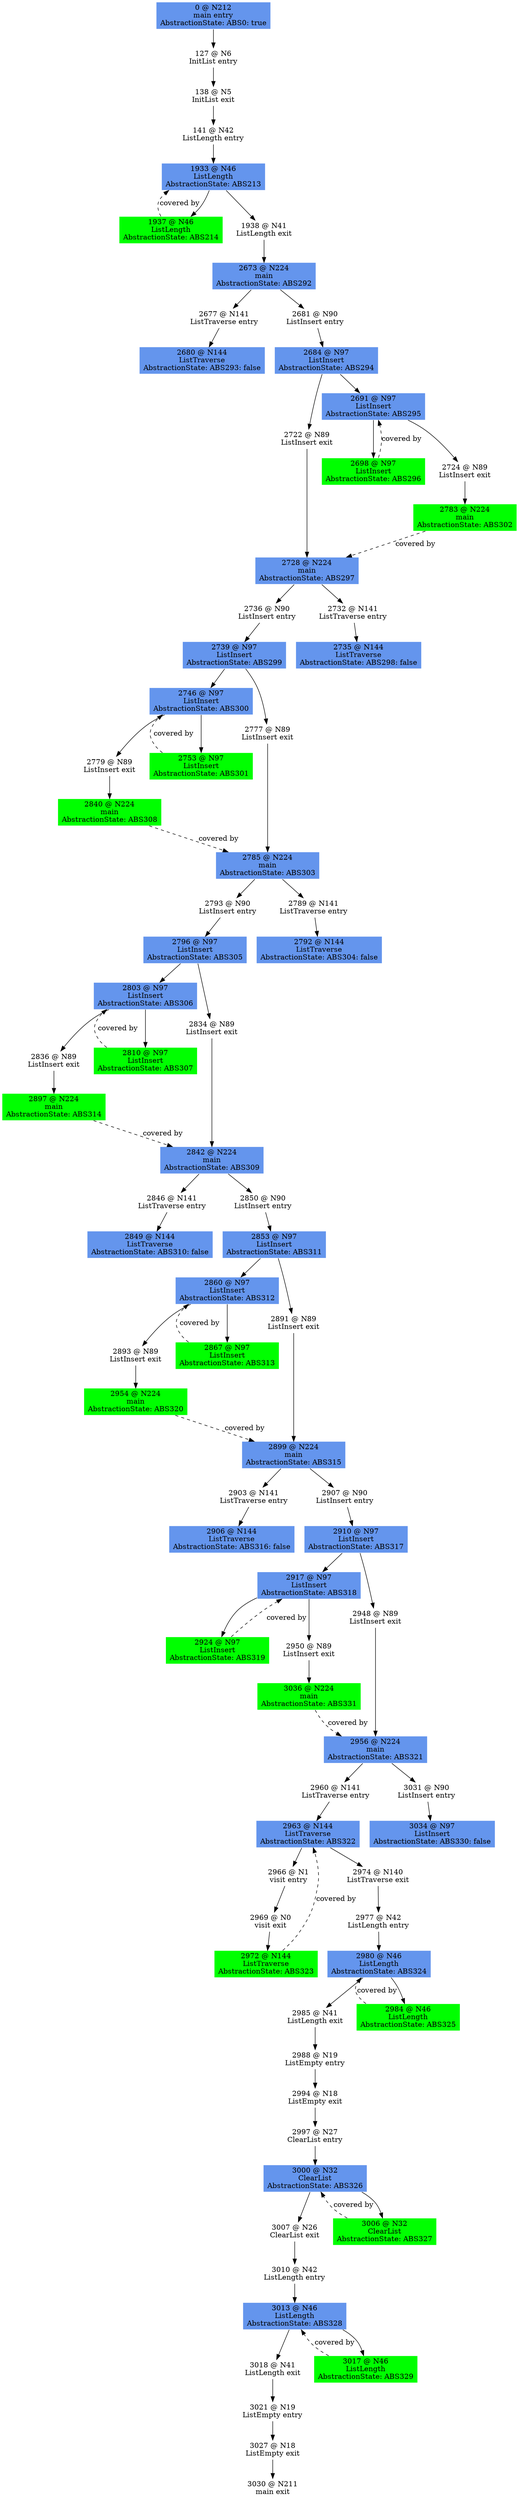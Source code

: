 digraph ARG {
node [style="filled" shape="box" color="white"]
0 [fillcolor="cornflowerblue" label="0 @ N212\nmain entry\nAbstractionState: ABS0: true\n" id="0"]
127 [label="127 @ N6\nInitList entry\n" id="127"]
138 [label="138 @ N5\nInitList exit\n" id="138"]
141 [label="141 @ N42\nListLength entry\n" id="141"]
1933 [fillcolor="cornflowerblue" label="1933 @ N46\nListLength\nAbstractionState: ABS213\n" id="1933"]
1937 [fillcolor="green" label="1937 @ N46\nListLength\nAbstractionState: ABS214\n" id="1937"]
1938 [label="1938 @ N41\nListLength exit\n" id="1938"]
2673 [fillcolor="cornflowerblue" label="2673 @ N224\nmain\nAbstractionState: ABS292\n" id="2673"]
2677 [label="2677 @ N141\nListTraverse entry\n" id="2677"]
2680 [fillcolor="cornflowerblue" label="2680 @ N144\nListTraverse\nAbstractionState: ABS293: false\n" id="2680"]
2681 [label="2681 @ N90\nListInsert entry\n" id="2681"]
2684 [fillcolor="cornflowerblue" label="2684 @ N97\nListInsert\nAbstractionState: ABS294\n" id="2684"]
2722 [label="2722 @ N89\nListInsert exit\n" id="2722"]
2728 [fillcolor="cornflowerblue" label="2728 @ N224\nmain\nAbstractionState: ABS297\n" id="2728"]
2736 [label="2736 @ N90\nListInsert entry\n" id="2736"]
2739 [fillcolor="cornflowerblue" label="2739 @ N97\nListInsert\nAbstractionState: ABS299\n" id="2739"]
2746 [fillcolor="cornflowerblue" label="2746 @ N97\nListInsert\nAbstractionState: ABS300\n" id="2746"]
2753 [fillcolor="green" label="2753 @ N97\nListInsert\nAbstractionState: ABS301\n" id="2753"]
2779 [label="2779 @ N89\nListInsert exit\n" id="2779"]
2840 [fillcolor="green" label="2840 @ N224\nmain\nAbstractionState: ABS308\n" id="2840"]
2777 [label="2777 @ N89\nListInsert exit\n" id="2777"]
2785 [fillcolor="cornflowerblue" label="2785 @ N224\nmain\nAbstractionState: ABS303\n" id="2785"]
2793 [label="2793 @ N90\nListInsert entry\n" id="2793"]
2796 [fillcolor="cornflowerblue" label="2796 @ N97\nListInsert\nAbstractionState: ABS305\n" id="2796"]
2803 [fillcolor="cornflowerblue" label="2803 @ N97\nListInsert\nAbstractionState: ABS306\n" id="2803"]
2810 [fillcolor="green" label="2810 @ N97\nListInsert\nAbstractionState: ABS307\n" id="2810"]
2836 [label="2836 @ N89\nListInsert exit\n" id="2836"]
2897 [fillcolor="green" label="2897 @ N224\nmain\nAbstractionState: ABS314\n" id="2897"]
2834 [label="2834 @ N89\nListInsert exit\n" id="2834"]
2842 [fillcolor="cornflowerblue" label="2842 @ N224\nmain\nAbstractionState: ABS309\n" id="2842"]
2846 [label="2846 @ N141\nListTraverse entry\n" id="2846"]
2849 [fillcolor="cornflowerblue" label="2849 @ N144\nListTraverse\nAbstractionState: ABS310: false\n" id="2849"]
2850 [label="2850 @ N90\nListInsert entry\n" id="2850"]
2853 [fillcolor="cornflowerblue" label="2853 @ N97\nListInsert\nAbstractionState: ABS311\n" id="2853"]
2860 [fillcolor="cornflowerblue" label="2860 @ N97\nListInsert\nAbstractionState: ABS312\n" id="2860"]
2867 [fillcolor="green" label="2867 @ N97\nListInsert\nAbstractionState: ABS313\n" id="2867"]
2893 [label="2893 @ N89\nListInsert exit\n" id="2893"]
2954 [fillcolor="green" label="2954 @ N224\nmain\nAbstractionState: ABS320\n" id="2954"]
2891 [label="2891 @ N89\nListInsert exit\n" id="2891"]
2899 [fillcolor="cornflowerblue" label="2899 @ N224\nmain\nAbstractionState: ABS315\n" id="2899"]
2903 [label="2903 @ N141\nListTraverse entry\n" id="2903"]
2906 [fillcolor="cornflowerblue" label="2906 @ N144\nListTraverse\nAbstractionState: ABS316: false\n" id="2906"]
2907 [label="2907 @ N90\nListInsert entry\n" id="2907"]
2910 [fillcolor="cornflowerblue" label="2910 @ N97\nListInsert\nAbstractionState: ABS317\n" id="2910"]
2917 [fillcolor="cornflowerblue" label="2917 @ N97\nListInsert\nAbstractionState: ABS318\n" id="2917"]
2950 [label="2950 @ N89\nListInsert exit\n" id="2950"]
3036 [fillcolor="green" label="3036 @ N224\nmain\nAbstractionState: ABS331\n" id="3036"]
2924 [fillcolor="green" label="2924 @ N97\nListInsert\nAbstractionState: ABS319\n" id="2924"]
2948 [label="2948 @ N89\nListInsert exit\n" id="2948"]
2956 [fillcolor="cornflowerblue" label="2956 @ N224\nmain\nAbstractionState: ABS321\n" id="2956"]
2960 [label="2960 @ N141\nListTraverse entry\n" id="2960"]
2963 [fillcolor="cornflowerblue" label="2963 @ N144\nListTraverse\nAbstractionState: ABS322\n" id="2963"]
2966 [label="2966 @ N1\nvisit entry\n" id="2966"]
2969 [label="2969 @ N0\nvisit exit\n" id="2969"]
2972 [fillcolor="green" label="2972 @ N144\nListTraverse\nAbstractionState: ABS323\n" id="2972"]
2974 [label="2974 @ N140\nListTraverse exit\n" id="2974"]
2977 [label="2977 @ N42\nListLength entry\n" id="2977"]
2980 [fillcolor="cornflowerblue" label="2980 @ N46\nListLength\nAbstractionState: ABS324\n" id="2980"]
2985 [label="2985 @ N41\nListLength exit\n" id="2985"]
2988 [label="2988 @ N19\nListEmpty entry\n" id="2988"]
2994 [label="2994 @ N18\nListEmpty exit\n" id="2994"]
2997 [label="2997 @ N27\nClearList entry\n" id="2997"]
3000 [fillcolor="cornflowerblue" label="3000 @ N32\nClearList\nAbstractionState: ABS326\n" id="3000"]
3007 [label="3007 @ N26\nClearList exit\n" id="3007"]
3010 [label="3010 @ N42\nListLength entry\n" id="3010"]
3013 [fillcolor="cornflowerblue" label="3013 @ N46\nListLength\nAbstractionState: ABS328\n" id="3013"]
3018 [label="3018 @ N41\nListLength exit\n" id="3018"]
3021 [label="3021 @ N19\nListEmpty entry\n" id="3021"]
3027 [label="3027 @ N18\nListEmpty exit\n" id="3027"]
3030 [label="3030 @ N211\nmain exit\n" id="3030"]
3017 [fillcolor="green" label="3017 @ N46\nListLength\nAbstractionState: ABS329\n" id="3017"]
3006 [fillcolor="green" label="3006 @ N32\nClearList\nAbstractionState: ABS327\n" id="3006"]
2984 [fillcolor="green" label="2984 @ N46\nListLength\nAbstractionState: ABS325\n" id="2984"]
3031 [label="3031 @ N90\nListInsert entry\n" id="3031"]
3034 [fillcolor="cornflowerblue" label="3034 @ N97\nListInsert\nAbstractionState: ABS330: false\n" id="3034"]
2789 [label="2789 @ N141\nListTraverse entry\n" id="2789"]
2792 [fillcolor="cornflowerblue" label="2792 @ N144\nListTraverse\nAbstractionState: ABS304: false\n" id="2792"]
2732 [label="2732 @ N141\nListTraverse entry\n" id="2732"]
2735 [fillcolor="cornflowerblue" label="2735 @ N144\nListTraverse\nAbstractionState: ABS298: false\n" id="2735"]
2691 [fillcolor="cornflowerblue" label="2691 @ N97\nListInsert\nAbstractionState: ABS295\n" id="2691"]
2724 [label="2724 @ N89\nListInsert exit\n" id="2724"]
2783 [fillcolor="green" label="2783 @ N224\nmain\nAbstractionState: ABS302\n" id="2783"]
2698 [fillcolor="green" label="2698 @ N97\nListInsert\nAbstractionState: ABS296\n" id="2698"]
0 -> 127 []
127 -> 138 []
138 -> 141 []
141 -> 1933 []
1937 -> 1933 [style="dashed" weight="0" label="covered by"]
1933 -> 1938 []
1933 -> 1937 []
1938 -> 2673 []
2673 -> 2681 []
2673 -> 2677 []
2677 -> 2680 []
2681 -> 2684 []
2684 -> 2691 []
2684 -> 2722 []
2722 -> 2728 []
2783 -> 2728 [style="dashed" weight="0" label="covered by"]
2728 -> 2732 []
2728 -> 2736 []
2736 -> 2739 []
2739 -> 2777 []
2739 -> 2746 []
2753 -> 2746 [style="dashed" weight="0" label="covered by"]
2746 -> 2779 []
2746 -> 2753 []
2779 -> 2840 []
2777 -> 2785 []
2840 -> 2785 [style="dashed" weight="0" label="covered by"]
2785 -> 2789 []
2785 -> 2793 []
2793 -> 2796 []
2796 -> 2834 []
2796 -> 2803 []
2810 -> 2803 [style="dashed" weight="0" label="covered by"]
2803 -> 2836 []
2803 -> 2810 []
2836 -> 2897 []
2834 -> 2842 []
2897 -> 2842 [style="dashed" weight="0" label="covered by"]
2842 -> 2850 []
2842 -> 2846 []
2846 -> 2849 []
2850 -> 2853 []
2853 -> 2891 []
2853 -> 2860 []
2867 -> 2860 [style="dashed" weight="0" label="covered by"]
2860 -> 2893 []
2860 -> 2867 []
2893 -> 2954 []
2891 -> 2899 []
2954 -> 2899 [style="dashed" weight="0" label="covered by"]
2899 -> 2907 []
2899 -> 2903 []
2903 -> 2906 []
2907 -> 2910 []
2910 -> 2948 []
2910 -> 2917 []
2924 -> 2917 [style="dashed" weight="0" label="covered by"]
2917 -> 2924 []
2917 -> 2950 []
2950 -> 3036 []
2948 -> 2956 []
3036 -> 2956 [style="dashed" weight="0" label="covered by"]
2956 -> 3031 []
2956 -> 2960 []
2960 -> 2963 []
2972 -> 2963 [style="dashed" weight="0" label="covered by"]
2963 -> 2974 []
2963 -> 2966 []
2966 -> 2969 []
2969 -> 2972 []
2974 -> 2977 []
2977 -> 2980 []
2984 -> 2980 [style="dashed" weight="0" label="covered by"]
2980 -> 2984 []
2980 -> 2985 []
2985 -> 2988 []
2988 -> 2994 []
2994 -> 2997 []
2997 -> 3000 []
3006 -> 3000 [style="dashed" weight="0" label="covered by"]
3000 -> 3006 []
3000 -> 3007 []
3007 -> 3010 []
3010 -> 3013 []
3017 -> 3013 [style="dashed" weight="0" label="covered by"]
3013 -> 3017 []
3013 -> 3018 []
3018 -> 3021 []
3021 -> 3027 []
3027 -> 3030 []
3031 -> 3034 []
2789 -> 2792 []
2732 -> 2735 []
2698 -> 2691 [style="dashed" weight="0" label="covered by"]
2691 -> 2698 []
2691 -> 2724 []
2724 -> 2783 []
}
